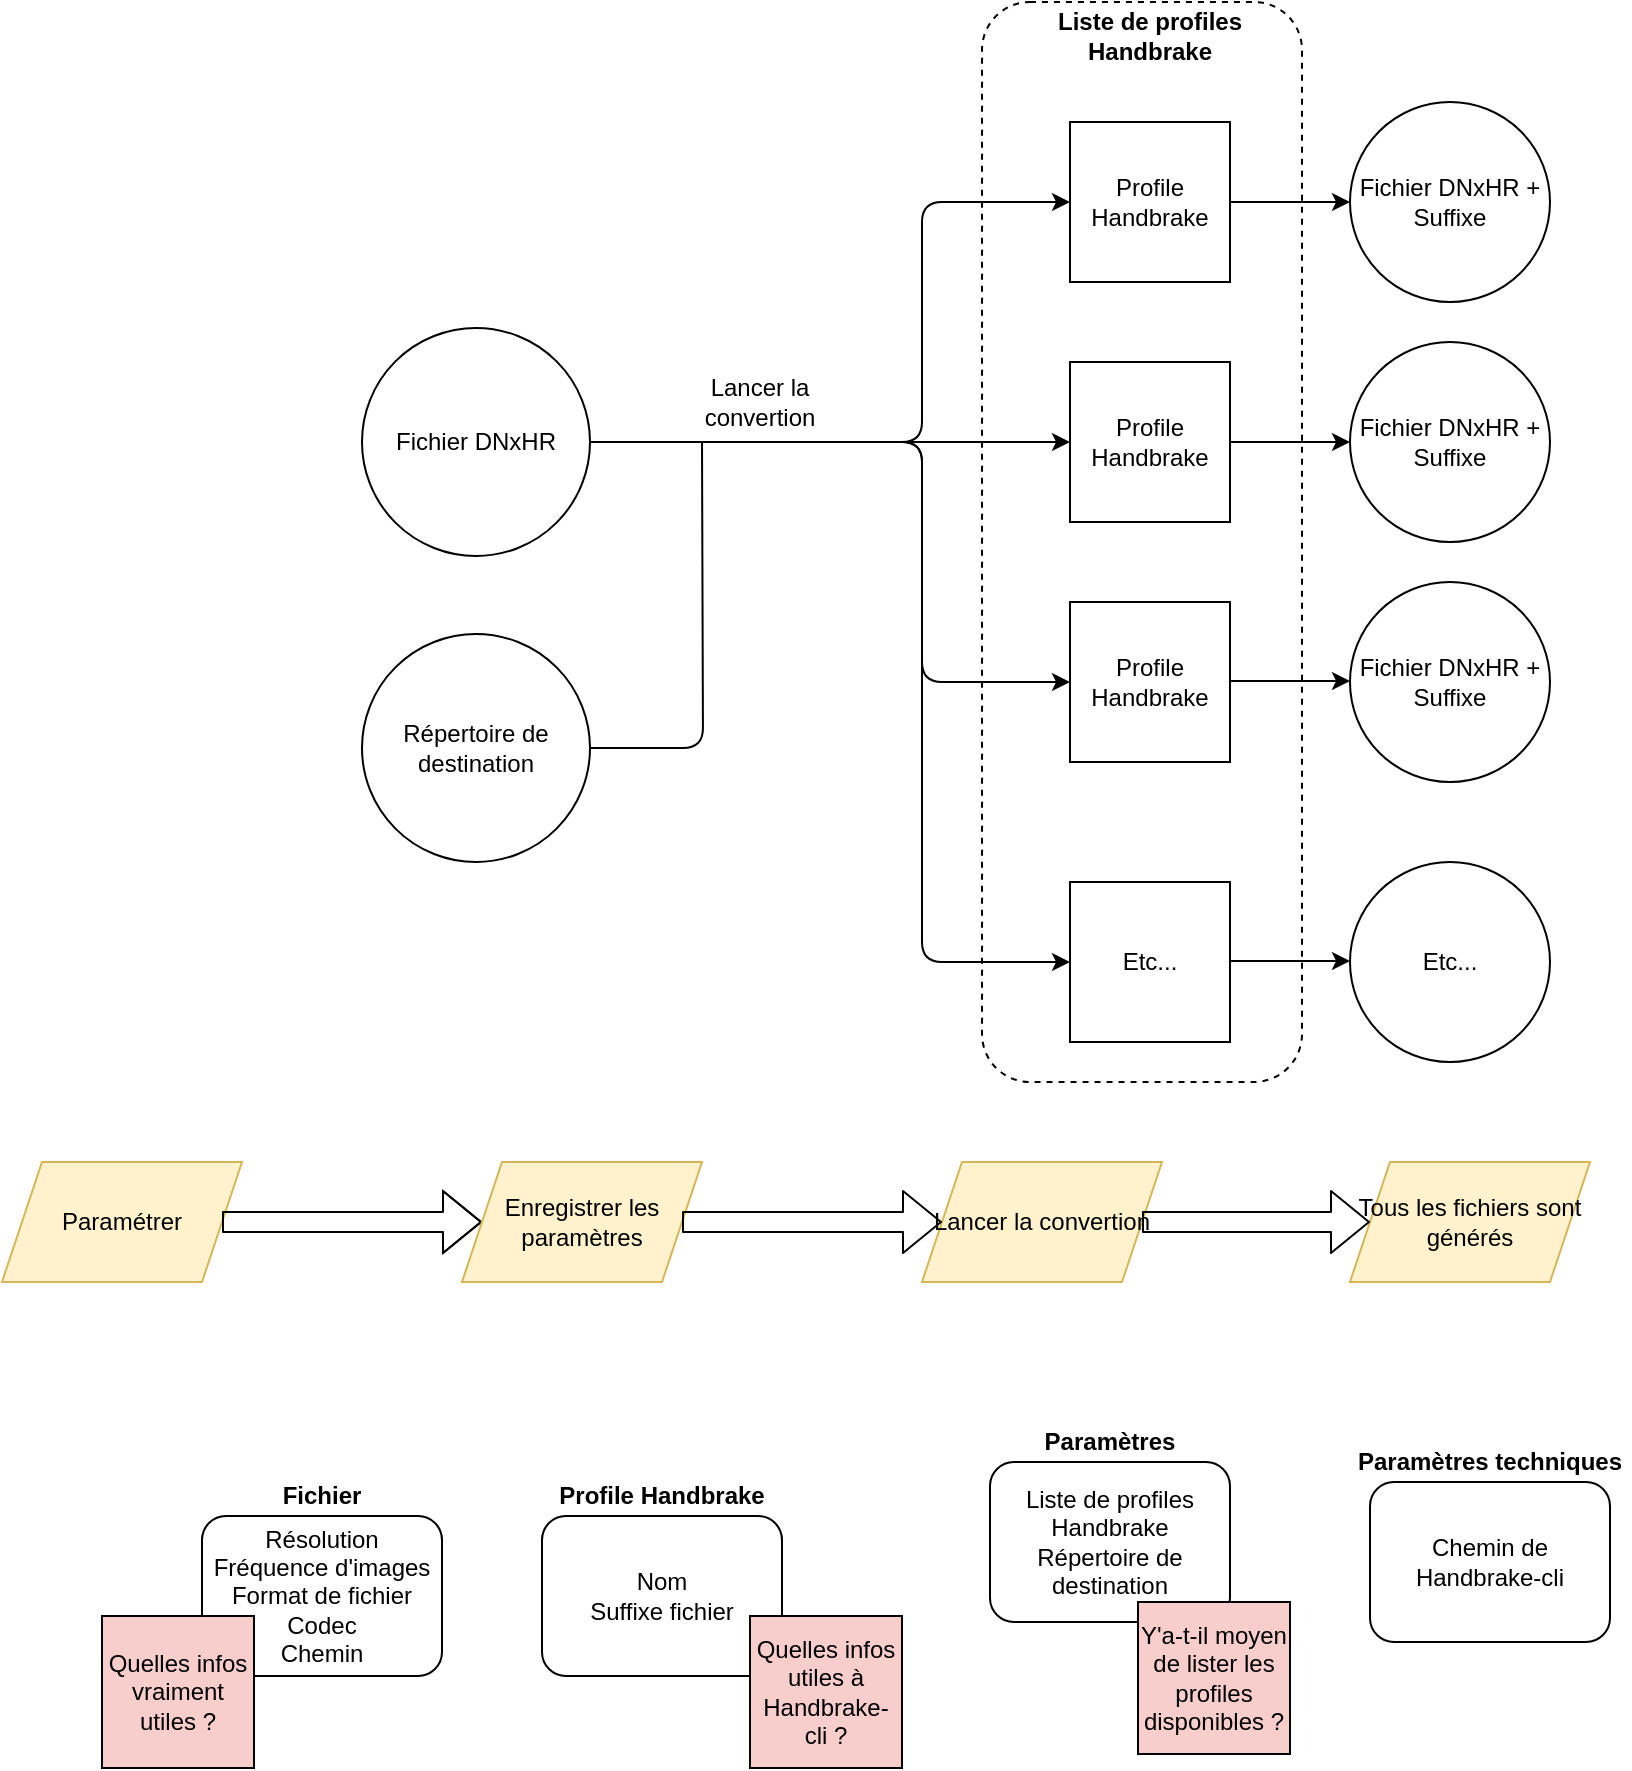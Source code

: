<mxfile version="15.4.0" type="device" pages="3"><diagram id="2cCS0kK5CgAqiVIXAaAM" name="Page-1"><mxGraphModel dx="768" dy="490" grid="1" gridSize="10" guides="1" tooltips="1" connect="1" arrows="1" fold="1" page="1" pageScale="1" pageWidth="827" pageHeight="1169" math="0" shadow="0"><root><mxCell id="0"/><mxCell id="1" parent="0"/><mxCell id="-4PASeXy0FQ8QVIJN68b-2" value="Fichier DNxHR" style="ellipse;whiteSpace=wrap;html=1;aspect=fixed;" parent="1" vertex="1"><mxGeometry x="180" y="463" width="114" height="114" as="geometry"/></mxCell><mxCell id="-4PASeXy0FQ8QVIJN68b-3" value="Fichier DNxHR + Suffixe" style="ellipse;whiteSpace=wrap;html=1;aspect=fixed;" parent="1" vertex="1"><mxGeometry x="674" y="350" width="100" height="100" as="geometry"/></mxCell><mxCell id="-4PASeXy0FQ8QVIJN68b-6" value="" style="endArrow=classic;html=1;exitX=1;exitY=0.5;exitDx=0;exitDy=0;entryX=0;entryY=0.5;entryDx=0;entryDy=0;" parent="1" source="-4PASeXy0FQ8QVIJN68b-2" target="-4PASeXy0FQ8QVIJN68b-12" edge="1"><mxGeometry width="50" height="50" relative="1" as="geometry"><mxPoint x="444" y="750" as="sourcePoint"/><mxPoint x="504" y="520" as="targetPoint"/><Array as="points"/></mxGeometry></mxCell><mxCell id="-4PASeXy0FQ8QVIJN68b-7" value="" style="endArrow=classic;html=1;edgeStyle=orthogonalEdgeStyle;" parent="1" edge="1"><mxGeometry width="50" height="50" relative="1" as="geometry"><mxPoint x="414" y="520" as="sourcePoint"/><mxPoint x="534" y="400" as="targetPoint"/><Array as="points"><mxPoint x="460" y="520"/><mxPoint x="460" y="400"/></Array></mxGeometry></mxCell><mxCell id="-4PASeXy0FQ8QVIJN68b-8" value="" style="endArrow=classic;html=1;edgeStyle=orthogonalEdgeStyle;entryX=0;entryY=0.5;entryDx=0;entryDy=0;" parent="1" target="-4PASeXy0FQ8QVIJN68b-13" edge="1"><mxGeometry width="50" height="50" relative="1" as="geometry"><mxPoint x="434" y="520" as="sourcePoint"/><mxPoint x="584" y="640" as="targetPoint"/><Array as="points"><mxPoint x="460" y="520"/><mxPoint x="460" y="640"/></Array></mxGeometry></mxCell><mxCell id="-4PASeXy0FQ8QVIJN68b-9" value="Lancer la convertion" style="text;html=1;strokeColor=none;fillColor=none;align=center;verticalAlign=middle;whiteSpace=wrap;rounded=0;" parent="1" vertex="1"><mxGeometry x="344" y="490" width="70" height="20" as="geometry"/></mxCell><mxCell id="-4PASeXy0FQ8QVIJN68b-10" value="Profile Handbrake" style="whiteSpace=wrap;html=1;aspect=fixed;" parent="1" vertex="1"><mxGeometry x="534" y="360" width="80" height="80" as="geometry"/></mxCell><mxCell id="-4PASeXy0FQ8QVIJN68b-11" value="" style="endArrow=classic;html=1;exitX=1;exitY=0.5;exitDx=0;exitDy=0;entryX=0;entryY=0.5;entryDx=0;entryDy=0;" parent="1" source="-4PASeXy0FQ8QVIJN68b-10" target="-4PASeXy0FQ8QVIJN68b-3" edge="1"><mxGeometry width="50" height="50" relative="1" as="geometry"><mxPoint x="514" y="450" as="sourcePoint"/><mxPoint x="564" y="400" as="targetPoint"/></mxGeometry></mxCell><mxCell id="-4PASeXy0FQ8QVIJN68b-12" value="Profile Handbrake" style="whiteSpace=wrap;html=1;aspect=fixed;" parent="1" vertex="1"><mxGeometry x="534" y="480" width="80" height="80" as="geometry"/></mxCell><mxCell id="-4PASeXy0FQ8QVIJN68b-13" value="Profile Handbrake" style="whiteSpace=wrap;html=1;aspect=fixed;" parent="1" vertex="1"><mxGeometry x="534" y="600" width="80" height="80" as="geometry"/></mxCell><mxCell id="-4PASeXy0FQ8QVIJN68b-18" value="" style="endArrow=classic;html=1;exitX=1;exitY=0.5;exitDx=0;exitDy=0;entryX=0;entryY=0.5;entryDx=0;entryDy=0;" parent="1" edge="1"><mxGeometry width="50" height="50" relative="1" as="geometry"><mxPoint x="614" y="520" as="sourcePoint"/><mxPoint x="674" y="520" as="targetPoint"/></mxGeometry></mxCell><mxCell id="-4PASeXy0FQ8QVIJN68b-19" value="" style="endArrow=classic;html=1;exitX=1;exitY=0.5;exitDx=0;exitDy=0;entryX=0;entryY=0.5;entryDx=0;entryDy=0;" parent="1" edge="1"><mxGeometry width="50" height="50" relative="1" as="geometry"><mxPoint x="614" y="639.5" as="sourcePoint"/><mxPoint x="674" y="639.5" as="targetPoint"/></mxGeometry></mxCell><mxCell id="-4PASeXy0FQ8QVIJN68b-27" value="Etc..." style="ellipse;whiteSpace=wrap;html=1;aspect=fixed;" parent="1" vertex="1"><mxGeometry x="674" y="730" width="100" height="100" as="geometry"/></mxCell><mxCell id="-4PASeXy0FQ8QVIJN68b-28" value="Etc..." style="whiteSpace=wrap;html=1;aspect=fixed;" parent="1" vertex="1"><mxGeometry x="534" y="740" width="80" height="80" as="geometry"/></mxCell><mxCell id="-4PASeXy0FQ8QVIJN68b-29" value="" style="endArrow=classic;html=1;exitX=1;exitY=0.5;exitDx=0;exitDy=0;entryX=0;entryY=0.5;entryDx=0;entryDy=0;" parent="1" edge="1"><mxGeometry width="50" height="50" relative="1" as="geometry"><mxPoint x="614" y="779.5" as="sourcePoint"/><mxPoint x="674" y="779.5" as="targetPoint"/></mxGeometry></mxCell><mxCell id="-4PASeXy0FQ8QVIJN68b-31" value="" style="endArrow=classic;html=1;edgeStyle=orthogonalEdgeStyle;entryX=0;entryY=0.5;entryDx=0;entryDy=0;" parent="1" target="-4PASeXy0FQ8QVIJN68b-28" edge="1"><mxGeometry width="50" height="50" relative="1" as="geometry"><mxPoint x="430" y="520" as="sourcePoint"/><mxPoint x="544" y="650" as="targetPoint"/><Array as="points"><mxPoint x="460" y="520"/><mxPoint x="460" y="780"/></Array></mxGeometry></mxCell><mxCell id="-4PASeXy0FQ8QVIJN68b-35" value="Tous les fichiers sont générés" style="shape=parallelogram;perimeter=parallelogramPerimeter;whiteSpace=wrap;html=1;fixedSize=1;fillColor=#fff2cc;strokeColor=#d6b656;" parent="1" vertex="1"><mxGeometry x="674" y="880" width="120" height="60" as="geometry"/></mxCell><mxCell id="-4PASeXy0FQ8QVIJN68b-36" value="Lancer la convertion" style="shape=parallelogram;perimeter=parallelogramPerimeter;whiteSpace=wrap;html=1;fixedSize=1;fillColor=#fff2cc;strokeColor=#d6b656;" parent="1" vertex="1"><mxGeometry x="460" y="880" width="120" height="60" as="geometry"/></mxCell><mxCell id="-4PASeXy0FQ8QVIJN68b-37" value="" style="shape=flexArrow;endArrow=classic;html=1;exitX=1;exitY=0.5;exitDx=0;exitDy=0;entryX=0;entryY=0.5;entryDx=0;entryDy=0;" parent="1" source="-4PASeXy0FQ8QVIJN68b-36" target="-4PASeXy0FQ8QVIJN68b-35" edge="1"><mxGeometry width="50" height="50" relative="1" as="geometry"><mxPoint x="400" y="740" as="sourcePoint"/><mxPoint x="450" y="690" as="targetPoint"/></mxGeometry></mxCell><mxCell id="-4PASeXy0FQ8QVIJN68b-38" value="" style="rounded=1;whiteSpace=wrap;html=1;fillColor=none;dashed=1;" parent="1" vertex="1"><mxGeometry x="490" y="300" width="160" height="540" as="geometry"/></mxCell><mxCell id="-4PASeXy0FQ8QVIJN68b-39" value="Liste de profiles Handbrake" style="text;html=1;strokeColor=none;fillColor=none;align=center;verticalAlign=middle;whiteSpace=wrap;rounded=0;fontStyle=1" parent="1" vertex="1"><mxGeometry x="498" y="300" width="152" height="34" as="geometry"/></mxCell><mxCell id="-4PASeXy0FQ8QVIJN68b-40" value="Répertoire de destination" style="ellipse;whiteSpace=wrap;html=1;aspect=fixed;" parent="1" vertex="1"><mxGeometry x="180" y="616" width="114" height="114" as="geometry"/></mxCell><mxCell id="-4PASeXy0FQ8QVIJN68b-41" value="" style="endArrow=none;html=1;exitX=1;exitY=0.5;exitDx=0;exitDy=0;edgeStyle=orthogonalEdgeStyle;" parent="1" source="-4PASeXy0FQ8QVIJN68b-40" edge="1"><mxGeometry width="50" height="50" relative="1" as="geometry"><mxPoint x="330" y="660" as="sourcePoint"/><mxPoint x="350" y="520" as="targetPoint"/></mxGeometry></mxCell><mxCell id="-4PASeXy0FQ8QVIJN68b-42" value="Fichier DNxHR&amp;nbsp;+ Suffixe" style="ellipse;whiteSpace=wrap;html=1;aspect=fixed;" parent="1" vertex="1"><mxGeometry x="674" y="470" width="100" height="100" as="geometry"/></mxCell><mxCell id="-4PASeXy0FQ8QVIJN68b-43" value="Fichier DNxHR&amp;nbsp;+ Suffixe" style="ellipse;whiteSpace=wrap;html=1;aspect=fixed;" parent="1" vertex="1"><mxGeometry x="674" y="590" width="100" height="100" as="geometry"/></mxCell><mxCell id="-4PASeXy0FQ8QVIJN68b-49" value="Paramétrer" style="shape=parallelogram;perimeter=parallelogramPerimeter;whiteSpace=wrap;html=1;fixedSize=1;fillColor=#fff2cc;strokeColor=#d6b656;" parent="1" vertex="1"><mxGeometry y="880" width="120" height="60" as="geometry"/></mxCell><mxCell id="-4PASeXy0FQ8QVIJN68b-50" value="" style="shape=flexArrow;endArrow=classic;html=1;exitX=1;exitY=0.5;exitDx=0;exitDy=0;entryX=0;entryY=0.5;entryDx=0;entryDy=0;" parent="1" source="-4PASeXy0FQ8QVIJN68b-49" target="-4PASeXy0FQ8QVIJN68b-51" edge="1"><mxGeometry width="50" height="50" relative="1" as="geometry"><mxPoint x="490" y="920" as="sourcePoint"/><mxPoint x="694" y="920" as="targetPoint"/><Array as="points"><mxPoint x="160" y="910"/><mxPoint x="220" y="910"/></Array></mxGeometry></mxCell><mxCell id="-4PASeXy0FQ8QVIJN68b-51" value="Enregistrer les paramètres" style="shape=parallelogram;perimeter=parallelogramPerimeter;whiteSpace=wrap;html=1;fixedSize=1;fillColor=#fff2cc;strokeColor=#d6b656;" parent="1" vertex="1"><mxGeometry x="230" y="880" width="120" height="60" as="geometry"/></mxCell><mxCell id="-4PASeXy0FQ8QVIJN68b-56" value="" style="shape=flexArrow;endArrow=classic;html=1;exitX=1;exitY=0.5;exitDx=0;exitDy=0;entryX=0;entryY=0.5;entryDx=0;entryDy=0;" parent="1" source="-4PASeXy0FQ8QVIJN68b-51" target="-4PASeXy0FQ8QVIJN68b-36" edge="1"><mxGeometry width="50" height="50" relative="1" as="geometry"><mxPoint x="490" y="830" as="sourcePoint"/><mxPoint x="694" y="830" as="targetPoint"/></mxGeometry></mxCell><mxCell id="-4PASeXy0FQ8QVIJN68b-57" value="Résolution&lt;br&gt;Fréquence d'images&lt;br&gt;Format de fichier&lt;br&gt;Codec&lt;br&gt;Chemin" style="rounded=1;whiteSpace=wrap;html=1;" parent="1" vertex="1"><mxGeometry x="100" y="1057" width="120" height="80" as="geometry"/></mxCell><mxCell id="-4PASeXy0FQ8QVIJN68b-58" value="&lt;b&gt;Fichier&lt;/b&gt;" style="text;html=1;strokeColor=none;fillColor=none;align=center;verticalAlign=middle;whiteSpace=wrap;rounded=0;" parent="1" vertex="1"><mxGeometry x="140" y="1037" width="40" height="20" as="geometry"/></mxCell><mxCell id="-4PASeXy0FQ8QVIJN68b-59" value="Nom&lt;br&gt;Suffixe fichier" style="rounded=1;whiteSpace=wrap;html=1;" parent="1" vertex="1"><mxGeometry x="270" y="1057" width="120" height="80" as="geometry"/></mxCell><mxCell id="-4PASeXy0FQ8QVIJN68b-60" value="&lt;b&gt;Profile Handbrake&lt;/b&gt;" style="text;html=1;strokeColor=none;fillColor=none;align=center;verticalAlign=middle;whiteSpace=wrap;rounded=0;" parent="1" vertex="1"><mxGeometry x="260" y="1037" width="140" height="20" as="geometry"/></mxCell><mxCell id="-4PASeXy0FQ8QVIJN68b-61" value="Quelles infos utiles à Handbrake-cli ?" style="whiteSpace=wrap;html=1;aspect=fixed;fillColor=#F8CECC;" parent="1" vertex="1"><mxGeometry x="374" y="1107" width="76" height="76" as="geometry"/></mxCell><mxCell id="-4PASeXy0FQ8QVIJN68b-62" value="Quelles infos vraiment utiles ?" style="whiteSpace=wrap;html=1;aspect=fixed;fillColor=#F8CECC;" parent="1" vertex="1"><mxGeometry x="50" y="1107" width="76" height="76" as="geometry"/></mxCell><mxCell id="-4PASeXy0FQ8QVIJN68b-63" value="&lt;b&gt;Paramètres&lt;/b&gt;" style="text;html=1;strokeColor=none;fillColor=none;align=center;verticalAlign=middle;whiteSpace=wrap;rounded=0;" parent="1" vertex="1"><mxGeometry x="484" y="1010" width="140" height="20" as="geometry"/></mxCell><mxCell id="-4PASeXy0FQ8QVIJN68b-64" value="Liste de profiles Handbrake&lt;br&gt;Répertoire de destination" style="rounded=1;whiteSpace=wrap;html=1;" parent="1" vertex="1"><mxGeometry x="494" y="1030" width="120" height="80" as="geometry"/></mxCell><mxCell id="-4PASeXy0FQ8QVIJN68b-65" value="&lt;b&gt;Paramètres techniques&lt;/b&gt;" style="text;html=1;strokeColor=none;fillColor=none;align=center;verticalAlign=middle;whiteSpace=wrap;rounded=0;" parent="1" vertex="1"><mxGeometry x="674" y="1020" width="140" height="20" as="geometry"/></mxCell><mxCell id="-4PASeXy0FQ8QVIJN68b-66" value="Chemin de Handbrake-cli" style="rounded=1;whiteSpace=wrap;html=1;" parent="1" vertex="1"><mxGeometry x="684" y="1040" width="120" height="80" as="geometry"/></mxCell><mxCell id="-4PASeXy0FQ8QVIJN68b-67" value="Y'a-t-il moyen de lister les profiles disponibles ?" style="whiteSpace=wrap;html=1;aspect=fixed;fillColor=#F8CECC;" parent="1" vertex="1"><mxGeometry x="568" y="1100" width="76" height="76" as="geometry"/></mxCell></root></mxGraphModel></diagram><diagram id="SPFvqFIapNA7QOMfVjdN" name="Software Design"><mxGraphModel dx="1595" dy="1659" grid="1" gridSize="10" guides="1" tooltips="1" connect="1" arrows="1" fold="1" page="1" pageScale="1" pageWidth="827" pageHeight="1169" math="0" shadow="0"><root><mxCell id="YEpANkrpldPWOudEC0Z9-0"/><mxCell id="YEpANkrpldPWOudEC0Z9-1" parent="YEpANkrpldPWOudEC0Z9-0"/><mxCell id="YEpANkrpldPWOudEC0Z9-16" value="" style="ellipse;whiteSpace=wrap;html=1;fillColor=none;dashed=1;" parent="YEpANkrpldPWOudEC0Z9-1" vertex="1"><mxGeometry x="680" y="390" width="1360" height="350" as="geometry"/></mxCell><mxCell id="YEpANkrpldPWOudEC0Z9-15" value="" style="ellipse;whiteSpace=wrap;html=1;fillColor=none;dashed=1;" parent="YEpANkrpldPWOudEC0Z9-1" vertex="1"><mxGeometry x="950" y="50" width="1290" height="280" as="geometry"/></mxCell><mxCell id="YEpANkrpldPWOudEC0Z9-17" value="" style="ellipse;whiteSpace=wrap;html=1;dashed=1;fillColor=none;" parent="YEpANkrpldPWOudEC0Z9-1" vertex="1"><mxGeometry x="-40" y="70" width="890" height="250" as="geometry"/></mxCell><mxCell id="hXCa4hBjEt6kfi999dBk-5" value="" style="edgeStyle=orthogonalEdgeStyle;rounded=0;orthogonalLoop=1;jettySize=auto;html=1;" parent="YEpANkrpldPWOudEC0Z9-1" source="YEpANkrpldPWOudEC0Z9-3" target="hXCa4hBjEt6kfi999dBk-4" edge="1"><mxGeometry relative="1" as="geometry"/></mxCell><mxCell id="YEpANkrpldPWOudEC0Z9-3" value="Le fichier DNxHR a été converti en plusieurs fichers H264" style="whiteSpace=wrap;html=1;aspect=fixed;fillColor=#fff2cc;strokeColor=#d6b656;" parent="YEpANkrpldPWOudEC0Z9-1" vertex="1"><mxGeometry x="1980" y="150" width="80" height="80" as="geometry"/></mxCell><mxCell id="YEpANkrpldPWOudEC0Z9-8" style="edgeStyle=orthogonalEdgeStyle;rounded=0;orthogonalLoop=1;jettySize=auto;html=1;exitX=1;exitY=0.5;exitDx=0;exitDy=0;entryX=0;entryY=0.5;entryDx=0;entryDy=0;" parent="YEpANkrpldPWOudEC0Z9-1" source="YEpANkrpldPWOudEC0Z9-4" target="dOkoKkn3T-WXtzCov_HA-2" edge="1"><mxGeometry relative="1" as="geometry"><mxPoint x="140" y="190" as="targetPoint"/></mxGeometry></mxCell><mxCell id="YEpANkrpldPWOudEC0Z9-4" value="Le montage a été fait" style="whiteSpace=wrap;html=1;aspect=fixed;fillColor=#fff2cc;strokeColor=#d6b656;" parent="YEpANkrpldPWOudEC0Z9-1" vertex="1"><mxGeometry y="150" width="80" height="80" as="geometry"/></mxCell><mxCell id="YEpANkrpldPWOudEC0Z9-5" value="Le montage a été exporté en DNxHR" style="whiteSpace=wrap;html=1;aspect=fixed;fillColor=#fff2cc;strokeColor=#d6b656;" parent="YEpANkrpldPWOudEC0Z9-1" vertex="1"><mxGeometry x="404" y="150" width="80" height="80" as="geometry"/></mxCell><mxCell id="YEpANkrpldPWOudEC0Z9-7" value="" style="endArrow=classic;html=1;exitX=1;exitY=0.5;exitDx=0;exitDy=0;entryX=0;entryY=0.5;entryDx=0;entryDy=0;startArrow=none;edgeStyle=orthogonalEdgeStyle;" parent="YEpANkrpldPWOudEC0Z9-1" source="dOkoKkn3T-WXtzCov_HA-5" target="hXCa4hBjEt6kfi999dBk-0" edge="1"><mxGeometry width="50" height="50" relative="1" as="geometry"><mxPoint x="400" y="240" as="sourcePoint"/><mxPoint x="450" y="190" as="targetPoint"/><Array as="points"><mxPoint x="670" y="150"/><mxPoint x="670" y="190"/><mxPoint x="714" y="190"/></Array></mxGeometry></mxCell><mxCell id="YEpANkrpldPWOudEC0Z9-9" value="" style="endArrow=classic;html=1;exitX=0.5;exitY=1;exitDx=0;exitDy=0;entryX=0;entryY=0.5;entryDx=0;entryDy=0;" parent="YEpANkrpldPWOudEC0Z9-1" source="YEpANkrpldPWOudEC0Z9-5" target="4kc9OhgS66dsyo3B8aH7-0" edge="1"><mxGeometry width="50" height="50" relative="1" as="geometry"><mxPoint x="310" y="230" as="sourcePoint"/><mxPoint x="290" y="290" as="targetPoint"/></mxGeometry></mxCell><mxCell id="hXCa4hBjEt6kfi999dBk-11" value="" style="edgeStyle=orthogonalEdgeStyle;rounded=0;orthogonalLoop=1;jettySize=auto;html=1;" parent="YEpANkrpldPWOudEC0Z9-1" source="YEpANkrpldPWOudEC0Z9-10" target="hXCa4hBjEt6kfi999dBk-10" edge="1"><mxGeometry relative="1" as="geometry"/></mxCell><mxCell id="YEpANkrpldPWOudEC0Z9-10" value="Les fichiers H264 ont été publiés" style="whiteSpace=wrap;html=1;aspect=fixed;fillColor=#fff2cc;strokeColor=#d6b656;" parent="YEpANkrpldPWOudEC0Z9-1" vertex="1"><mxGeometry x="2410" y="150" width="80" height="80" as="geometry"/></mxCell><mxCell id="YEpANkrpldPWOudEC0Z9-13" value="J'ai vérifié que les fichiers H264 sont lisibles, éventiuellement en demandant à quelqu'un d'autre de vérifier" style="whiteSpace=wrap;html=1;aspect=fixed;fillColor=#fff2cc;strokeColor=#d6b656;" parent="YEpANkrpldPWOudEC0Z9-1" vertex="1"><mxGeometry x="2640" y="150" width="80" height="80" as="geometry"/></mxCell><mxCell id="SEGEq9zgDuLXqo4OwVo0-0" value="&lt;span&gt;Les profiles Handbrake ont été testés à la main&lt;/span&gt;" style="whiteSpace=wrap;html=1;aspect=fixed;fillColor=#fff2cc;strokeColor=#d6b656;" parent="YEpANkrpldPWOudEC0Z9-1" vertex="1"><mxGeometry x="830" y="510" width="80" height="80" as="geometry"/></mxCell><mxCell id="4kc9OhgS66dsyo3B8aH7-0" value="Gestion des profiles" style="rhombus;whiteSpace=wrap;html=1;fillColor=#e1d5e7;strokeColor=#9673a6;" parent="YEpANkrpldPWOudEC0Z9-1" vertex="1"><mxGeometry x="714" y="510" width="80" height="80" as="geometry"/></mxCell><mxCell id="4kc9OhgS66dsyo3B8aH7-1" value="" style="endArrow=classic;html=1;exitX=1;exitY=0.5;exitDx=0;exitDy=0;entryX=0;entryY=0.5;entryDx=0;entryDy=0;" parent="YEpANkrpldPWOudEC0Z9-1" source="4kc9OhgS66dsyo3B8aH7-0" target="SEGEq9zgDuLXqo4OwVo0-0" edge="1"><mxGeometry width="50" height="50" relative="1" as="geometry"><mxPoint x="750" y="490" as="sourcePoint"/><mxPoint x="800" y="440" as="targetPoint"/></mxGeometry></mxCell><mxCell id="4kc9OhgS66dsyo3B8aH7-2" value="Sous-process" style="rhombus;whiteSpace=wrap;html=1;fillColor=#e1d5e7;strokeColor=#9673a6;" parent="YEpANkrpldPWOudEC0Z9-1" vertex="1"><mxGeometry x="650" y="-50" width="80" height="80" as="geometry"/></mxCell><mxCell id="dOkoKkn3T-WXtzCov_HA-0" value="Read Model" style="whiteSpace=wrap;html=1;aspect=fixed;fillColor=#d5e8d4;strokeColor=#82b366;" parent="YEpANkrpldPWOudEC0Z9-1" vertex="1"><mxGeometry x="309.5" y="-100" width="80" height="80" as="geometry"/></mxCell><mxCell id="dOkoKkn3T-WXtzCov_HA-1" value="Utilisateur" style="rounded=0;whiteSpace=wrap;html=1;fillColor=#ffff88;strokeColor=#36393d;horizontal=0;" parent="YEpANkrpldPWOudEC0Z9-1" vertex="1"><mxGeometry x="409.5" y="-150" width="30" height="70" as="geometry"/></mxCell><mxCell id="dOkoKkn3T-WXtzCov_HA-2" value="Exporter le montage au format DNxHR" style="whiteSpace=wrap;html=1;aspect=fixed;strokeColor=#6c8ebf;fillColor=#9999FF;" parent="YEpANkrpldPWOudEC0Z9-1" vertex="1"><mxGeometry x="110" y="150" width="80" height="80" as="geometry"/></mxCell><mxCell id="dOkoKkn3T-WXtzCov_HA-3" value="Système externe" style="rounded=0;whiteSpace=wrap;html=1;fillColor=#ffe6cc;strokeColor=#d79b00;" parent="YEpANkrpldPWOudEC0Z9-1" vertex="1"><mxGeometry x="583.5" y="-210" width="120" height="80" as="geometry"/></mxCell><mxCell id="dOkoKkn3T-WXtzCov_HA-4" value="Evènement du domaine" style="whiteSpace=wrap;html=1;aspect=fixed;fillColor=#fff2cc;strokeColor=#d6b656;" parent="YEpANkrpldPWOudEC0Z9-1" vertex="1"><mxGeometry x="739.5" y="-210" width="80" height="80" as="geometry"/></mxCell><mxCell id="dOkoKkn3T-WXtzCov_HA-7" value="Action / Décision / Intention" style="whiteSpace=wrap;html=1;aspect=fixed;strokeColor=#6c8ebf;fillColor=#9999FF;" parent="YEpANkrpldPWOudEC0Z9-1" vertex="1"><mxGeometry x="990.5" y="-210" width="80" height="80" as="geometry"/></mxCell><mxCell id="dOkoKkn3T-WXtzCov_HA-8" value="Question" style="whiteSpace=wrap;html=1;aspect=fixed;fillColor=#f8cecc;strokeColor=#b85450;" parent="YEpANkrpldPWOudEC0Z9-1" vertex="1"><mxGeometry x="789.5" y="-50" width="80" height="80" as="geometry"/></mxCell><mxCell id="dOkoKkn3T-WXtzCov_HA-9" value="Agrégat" style="rounded=0;whiteSpace=wrap;html=1;fillColor=#ffff88;strokeColor=#36393d;" parent="YEpANkrpldPWOudEC0Z9-1" vertex="1"><mxGeometry x="610" y="-150" width="120" height="80" as="geometry"/></mxCell><mxCell id="dOkoKkn3T-WXtzCov_HA-12" value="Action / Décision / Intention" style="whiteSpace=wrap;html=1;aspect=fixed;strokeColor=#6c8ebf;fillColor=#9999FF;" parent="YEpANkrpldPWOudEC0Z9-1" vertex="1"><mxGeometry x="470" y="-210" width="80" height="80" as="geometry"/></mxCell><mxCell id="dOkoKkn3T-WXtzCov_HA-13" value="DaVinci Resolve" style="rounded=0;whiteSpace=wrap;html=1;fillColor=#ffe6cc;strokeColor=#d79b00;" parent="YEpANkrpldPWOudEC0Z9-1" vertex="1"><mxGeometry x="240" y="150" width="120" height="80" as="geometry"/></mxCell><mxCell id="dOkoKkn3T-WXtzCov_HA-14" value="" style="endArrow=classic;html=1;exitX=1;exitY=0.5;exitDx=0;exitDy=0;entryX=0;entryY=0.5;entryDx=0;entryDy=0;" parent="YEpANkrpldPWOudEC0Z9-1" source="dOkoKkn3T-WXtzCov_HA-2" target="dOkoKkn3T-WXtzCov_HA-13" edge="1"><mxGeometry width="50" height="50" relative="1" as="geometry"><mxPoint x="190" y="220" as="sourcePoint"/><mxPoint x="240" y="170" as="targetPoint"/></mxGeometry></mxCell><mxCell id="dOkoKkn3T-WXtzCov_HA-15" value="" style="endArrow=classic;html=1;exitX=1;exitY=0.5;exitDx=0;exitDy=0;entryX=0;entryY=0.5;entryDx=0;entryDy=0;" parent="YEpANkrpldPWOudEC0Z9-1" source="dOkoKkn3T-WXtzCov_HA-13" target="YEpANkrpldPWOudEC0Z9-5" edge="1"><mxGeometry width="50" height="50" relative="1" as="geometry"><mxPoint x="390" y="220" as="sourcePoint"/><mxPoint x="440" y="170" as="targetPoint"/></mxGeometry></mxCell><mxCell id="dOkoKkn3T-WXtzCov_HA-5" value="Le fichier est lisible en local sur la machine de montage" style="rounded=0;whiteSpace=wrap;html=1;strokeColor=#6c8ebf;fillColor=#F2F6FC;" parent="YEpANkrpldPWOudEC0Z9-1" vertex="1"><mxGeometry x="520" y="110" width="120" height="80" as="geometry"/></mxCell><mxCell id="dOkoKkn3T-WXtzCov_HA-17" value="" style="endArrow=classic;html=1;exitX=1;exitY=0.5;exitDx=0;exitDy=0;entryX=0;entryY=0.5;entryDx=0;entryDy=0;edgeStyle=orthogonalEdgeStyle;" parent="YEpANkrpldPWOudEC0Z9-1" source="YEpANkrpldPWOudEC0Z9-5" target="dOkoKkn3T-WXtzCov_HA-5" edge="1"><mxGeometry width="50" height="50" relative="1" as="geometry"><mxPoint x="490" y="240" as="sourcePoint"/><mxPoint x="540" y="190" as="targetPoint"/></mxGeometry></mxCell><mxCell id="dOkoKkn3T-WXtzCov_HA-18" value="Le fichier est dans un répertoire en local sur la machine de montage" style="rounded=0;whiteSpace=wrap;html=1;strokeColor=#6c8ebf;fillColor=#F2F6FC;" parent="YEpANkrpldPWOudEC0Z9-1" vertex="1"><mxGeometry x="520" y="200" width="120" height="80" as="geometry"/></mxCell><mxCell id="dOkoKkn3T-WXtzCov_HA-19" value="" style="endArrow=classic;html=1;exitX=1;exitY=0.5;exitDx=0;exitDy=0;entryX=0;entryY=0.5;entryDx=0;entryDy=0;edgeStyle=orthogonalEdgeStyle;" parent="YEpANkrpldPWOudEC0Z9-1" source="YEpANkrpldPWOudEC0Z9-5" target="dOkoKkn3T-WXtzCov_HA-18" edge="1"><mxGeometry width="50" height="50" relative="1" as="geometry"><mxPoint x="494" y="230" as="sourcePoint"/><mxPoint x="530" y="160" as="targetPoint"/></mxGeometry></mxCell><mxCell id="dOkoKkn3T-WXtzCov_HA-20" value="" style="endArrow=classic;html=1;exitX=1;exitY=0.5;exitDx=0;exitDy=0;startArrow=none;edgeStyle=orthogonalEdgeStyle;entryX=0;entryY=0.5;entryDx=0;entryDy=0;" parent="YEpANkrpldPWOudEC0Z9-1" source="dOkoKkn3T-WXtzCov_HA-18" target="hXCa4hBjEt6kfi999dBk-0" edge="1"><mxGeometry width="50" height="50" relative="1" as="geometry"><mxPoint x="650" y="160" as="sourcePoint"/><mxPoint x="1040" y="230" as="targetPoint"/><Array as="points"><mxPoint x="670" y="240"/><mxPoint x="670" y="190"/></Array></mxGeometry></mxCell><mxCell id="qXNr1S3_P9jCb5TqcL0s-0" value="Politique / Règle" style="rounded=0;whiteSpace=wrap;html=1;strokeColor=#6c8ebf;fillColor=#F2F6FC;" parent="YEpANkrpldPWOudEC0Z9-1" vertex="1"><mxGeometry x="850" y="-210" width="120" height="80" as="geometry"/></mxCell><mxCell id="dOkoKkn3T-WXtzCov_HA-6" value="Utilisateur" style="rounded=0;whiteSpace=wrap;html=1;fillColor=#ffff88;strokeColor=#36393d;horizontal=0;" parent="YEpANkrpldPWOudEC0Z9-1" vertex="1"><mxGeometry x="869.5" y="-150" width="30" height="70" as="geometry"/></mxCell><mxCell id="hXCa4hBjEt6kfi999dBk-2" value="" style="edgeStyle=orthogonalEdgeStyle;rounded=0;orthogonalLoop=1;jettySize=auto;html=1;" parent="YEpANkrpldPWOudEC0Z9-1" source="qXNr1S3_P9jCb5TqcL0s-1" target="qXNr1S3_P9jCb5TqcL0s-3" edge="1"><mxGeometry relative="1" as="geometry"/></mxCell><mxCell id="qXNr1S3_P9jCb5TqcL0s-1" value="Convertir le fichier DNxHR en plusieurs fichiers H264 publiables" style="whiteSpace=wrap;html=1;aspect=fixed;strokeColor=#6c8ebf;fillColor=#9999FF;" parent="YEpANkrpldPWOudEC0Z9-1" vertex="1"><mxGeometry x="1710" y="150" width="80" height="80" as="geometry"/></mxCell><mxCell id="qXNr1S3_P9jCb5TqcL0s-3" value="Tunnel de conversion" style="rounded=0;whiteSpace=wrap;html=1;fillColor=#ffff88;strokeColor=#36393d;" parent="YEpANkrpldPWOudEC0Z9-1" vertex="1"><mxGeometry x="1821" y="150" width="120" height="80" as="geometry"/></mxCell><mxCell id="qXNr1S3_P9jCb5TqcL0s-4" value="" style="endArrow=classic;html=1;exitX=1;exitY=0.5;exitDx=0;exitDy=0;entryX=0;entryY=0.5;entryDx=0;entryDy=0;" parent="YEpANkrpldPWOudEC0Z9-1" source="qXNr1S3_P9jCb5TqcL0s-3" target="YEpANkrpldPWOudEC0Z9-3" edge="1"><mxGeometry width="50" height="50" relative="1" as="geometry"><mxPoint x="1830" y="160" as="sourcePoint"/><mxPoint x="1880" y="110" as="targetPoint"/></mxGeometry></mxCell><mxCell id="35q4v6TNz_xvAG2tKY9K-0" value="Liste de profiles utilisables avec leurs caractéristiques" style="whiteSpace=wrap;html=1;aspect=fixed;fillColor=#d5e8d4;strokeColor=#82b366;" parent="YEpANkrpldPWOudEC0Z9-1" vertex="1"><mxGeometry x="950" y="510" width="80" height="80" as="geometry"/></mxCell><mxCell id="35q4v6TNz_xvAG2tKY9K-1" value="" style="endArrow=classic;html=1;exitX=1;exitY=0.5;exitDx=0;exitDy=0;entryX=0;entryY=0.5;entryDx=0;entryDy=0;" parent="YEpANkrpldPWOudEC0Z9-1" source="SEGEq9zgDuLXqo4OwVo0-0" target="35q4v6TNz_xvAG2tKY9K-0" edge="1"><mxGeometry width="50" height="50" relative="1" as="geometry"><mxPoint x="910" y="570" as="sourcePoint"/><mxPoint x="960" y="520" as="targetPoint"/></mxGeometry></mxCell><mxCell id="35q4v6TNz_xvAG2tKY9K-2" value="Choix des profiles à utiliser pour les conversions" style="whiteSpace=wrap;html=1;aspect=fixed;strokeColor=#6c8ebf;fillColor=#9999FF;" parent="YEpANkrpldPWOudEC0Z9-1" vertex="1"><mxGeometry x="1070.5" y="450" width="80" height="80" as="geometry"/></mxCell><mxCell id="35q4v6TNz_xvAG2tKY9K-3" value="" style="endArrow=classic;html=1;exitX=1;exitY=0.5;exitDx=0;exitDy=0;entryX=0;entryY=0.5;entryDx=0;entryDy=0;" parent="YEpANkrpldPWOudEC0Z9-1" source="35q4v6TNz_xvAG2tKY9K-0" target="35q4v6TNz_xvAG2tKY9K-2" edge="1"><mxGeometry width="50" height="50" relative="1" as="geometry"><mxPoint x="920" y="560" as="sourcePoint"/><mxPoint x="960" y="560" as="targetPoint"/></mxGeometry></mxCell><mxCell id="35q4v6TNz_xvAG2tKY9K-13" value="" style="edgeStyle=orthogonalEdgeStyle;rounded=0;orthogonalLoop=1;jettySize=auto;html=1;" parent="YEpANkrpldPWOudEC0Z9-1" source="35q4v6TNz_xvAG2tKY9K-4" target="35q4v6TNz_xvAG2tKY9K-12" edge="1"><mxGeometry relative="1" as="geometry"/></mxCell><mxCell id="35q4v6TNz_xvAG2tKY9K-4" value="Liste des profiles de conversion" style="rounded=0;whiteSpace=wrap;html=1;fillColor=#ffff88;strokeColor=#36393d;" parent="YEpANkrpldPWOudEC0Z9-1" vertex="1"><mxGeometry x="1190" y="510" width="120" height="80" as="geometry"/></mxCell><mxCell id="35q4v6TNz_xvAG2tKY9K-5" value="" style="endArrow=classic;html=1;exitX=1;exitY=0.5;exitDx=0;exitDy=0;entryX=0;entryY=0.5;entryDx=0;entryDy=0;" parent="YEpANkrpldPWOudEC0Z9-1" source="35q4v6TNz_xvAG2tKY9K-2" target="35q4v6TNz_xvAG2tKY9K-4" edge="1"><mxGeometry width="50" height="50" relative="1" as="geometry"><mxPoint x="1170" y="500" as="sourcePoint"/><mxPoint x="1220" y="450" as="targetPoint"/></mxGeometry></mxCell><mxCell id="35q4v6TNz_xvAG2tKY9K-6" value="Liste de profiles sélectionnés pour la conversion" style="whiteSpace=wrap;html=1;aspect=fixed;fillColor=#d5e8d4;strokeColor=#82b366;" parent="YEpANkrpldPWOudEC0Z9-1" vertex="1"><mxGeometry x="1890" y="510" width="80" height="80" as="geometry"/></mxCell><mxCell id="35q4v6TNz_xvAG2tKY9K-7" value="" style="endArrow=classic;html=1;exitX=1;exitY=0.5;exitDx=0;exitDy=0;edgeStyle=orthogonalEdgeStyle;entryX=0.5;entryY=1;entryDx=0;entryDy=0;" parent="YEpANkrpldPWOudEC0Z9-1" source="35q4v6TNz_xvAG2tKY9K-6" target="qXNr1S3_P9jCb5TqcL0s-1" edge="1"><mxGeometry width="50" height="50" relative="1" as="geometry"><mxPoint x="1500" y="540" as="sourcePoint"/><mxPoint x="1550" y="490" as="targetPoint"/><Array as="points"><mxPoint x="2070" y="550"/><mxPoint x="2070" y="370"/><mxPoint x="1750" y="370"/></Array></mxGeometry></mxCell><mxCell id="35q4v6TNz_xvAG2tKY9K-8" value="Saisir le suffixe souhaité pour chaque profile" style="whiteSpace=wrap;html=1;aspect=fixed;strokeColor=#6c8ebf;fillColor=#9999FF;" parent="YEpANkrpldPWOudEC0Z9-1" vertex="1"><mxGeometry x="1070.5" y="560" width="80" height="80" as="geometry"/></mxCell><mxCell id="35q4v6TNz_xvAG2tKY9K-9" value="" style="endArrow=classic;html=1;exitX=1;exitY=0.5;exitDx=0;exitDy=0;entryX=0;entryY=0.5;entryDx=0;entryDy=0;" parent="YEpANkrpldPWOudEC0Z9-1" source="35q4v6TNz_xvAG2tKY9K-0" target="35q4v6TNz_xvAG2tKY9K-8" edge="1"><mxGeometry width="50" height="50" relative="1" as="geometry"><mxPoint x="1020" y="720" as="sourcePoint"/><mxPoint x="1070" y="670" as="targetPoint"/></mxGeometry></mxCell><mxCell id="35q4v6TNz_xvAG2tKY9K-10" value="" style="endArrow=classic;html=1;exitX=1;exitY=0.5;exitDx=0;exitDy=0;entryX=0;entryY=0.5;entryDx=0;entryDy=0;" parent="YEpANkrpldPWOudEC0Z9-1" source="35q4v6TNz_xvAG2tKY9K-8" target="35q4v6TNz_xvAG2tKY9K-4" edge="1"><mxGeometry width="50" height="50" relative="1" as="geometry"><mxPoint x="1160" y="640" as="sourcePoint"/><mxPoint x="1210" y="590" as="targetPoint"/></mxGeometry></mxCell><mxCell id="35q4v6TNz_xvAG2tKY9K-16" value="" style="edgeStyle=orthogonalEdgeStyle;rounded=0;orthogonalLoop=1;jettySize=auto;html=1;" parent="YEpANkrpldPWOudEC0Z9-1" source="35q4v6TNz_xvAG2tKY9K-12" target="35q4v6TNz_xvAG2tKY9K-15" edge="1"><mxGeometry relative="1" as="geometry"/></mxCell><mxCell id="35q4v6TNz_xvAG2tKY9K-12" value="Les profiles à utiliser ont été choisis et configurés" style="whiteSpace=wrap;html=1;aspect=fixed;fillColor=#fff2cc;strokeColor=#d6b656;" parent="YEpANkrpldPWOudEC0Z9-1" vertex="1"><mxGeometry x="1340" y="510" width="80" height="80" as="geometry"/></mxCell><mxCell id="35q4v6TNz_xvAG2tKY9K-21" value="" style="edgeStyle=orthogonalEdgeStyle;rounded=0;orthogonalLoop=1;jettySize=auto;html=1;" parent="YEpANkrpldPWOudEC0Z9-1" source="35q4v6TNz_xvAG2tKY9K-15" target="35q4v6TNz_xvAG2tKY9K-20" edge="1"><mxGeometry relative="1" as="geometry"/></mxCell><mxCell id="35q4v6TNz_xvAG2tKY9K-15" value="1. Au moins un profile est sélectionné&lt;br&gt;2. Chaque profile sélectionné a un suffixe saisi" style="rounded=0;whiteSpace=wrap;html=1;strokeColor=#6c8ebf;fillColor=#F2F6FC;" parent="YEpANkrpldPWOudEC0Z9-1" vertex="1"><mxGeometry x="1450" y="510" width="120" height="80" as="geometry"/></mxCell><mxCell id="35q4v6TNz_xvAG2tKY9K-17" value="Suffixe par défaut ?" style="whiteSpace=wrap;html=1;aspect=fixed;fillColor=#f8cecc;strokeColor=#b85450;" parent="YEpANkrpldPWOudEC0Z9-1" vertex="1"><mxGeometry x="1500" y="585" width="80" height="80" as="geometry"/></mxCell><mxCell id="35q4v6TNz_xvAG2tKY9K-18" value="Proposer un suffixe par défaut ?" style="whiteSpace=wrap;html=1;aspect=fixed;fillColor=#f8cecc;strokeColor=#b85450;" parent="YEpANkrpldPWOudEC0Z9-1" vertex="1"><mxGeometry x="1130" y="630" width="80" height="80" as="geometry"/></mxCell><mxCell id="35q4v6TNz_xvAG2tKY9K-22" value="" style="edgeStyle=orthogonalEdgeStyle;rounded=0;orthogonalLoop=1;jettySize=auto;html=1;entryX=0;entryY=0.5;entryDx=0;entryDy=0;" parent="YEpANkrpldPWOudEC0Z9-1" source="35q4v6TNz_xvAG2tKY9K-20" target="35q4v6TNz_xvAG2tKY9K-23" edge="1"><mxGeometry relative="1" as="geometry"/></mxCell><mxCell id="35q4v6TNz_xvAG2tKY9K-20" value="Valider et enregistrer le choix" style="whiteSpace=wrap;html=1;aspect=fixed;strokeColor=#6c8ebf;fillColor=#9999FF;" parent="YEpANkrpldPWOudEC0Z9-1" vertex="1"><mxGeometry x="1610" y="510" width="80" height="80" as="geometry"/></mxCell><mxCell id="35q4v6TNz_xvAG2tKY9K-24" value="" style="edgeStyle=orthogonalEdgeStyle;rounded=0;orthogonalLoop=1;jettySize=auto;html=1;" parent="YEpANkrpldPWOudEC0Z9-1" source="35q4v6TNz_xvAG2tKY9K-23" target="35q4v6TNz_xvAG2tKY9K-6" edge="1"><mxGeometry relative="1" as="geometry"/></mxCell><mxCell id="35q4v6TNz_xvAG2tKY9K-23" value="Liste des profiles de conversion" style="rounded=0;whiteSpace=wrap;html=1;fillColor=#ffff88;strokeColor=#36393d;" parent="YEpANkrpldPWOudEC0Z9-1" vertex="1"><mxGeometry x="1730" y="510" width="120" height="80" as="geometry"/></mxCell><mxCell id="35q4v6TNz_xvAG2tKY9K-26" value="Utilisateur" style="rounded=0;whiteSpace=wrap;html=1;fillColor=#ffff88;strokeColor=#36393d;horizontal=0;" parent="YEpANkrpldPWOudEC0Z9-1" vertex="1"><mxGeometry x="628.5" y="160" width="30" height="70" as="geometry"/></mxCell><mxCell id="35q4v6TNz_xvAG2tKY9K-27" value="Automatique" style="rounded=0;whiteSpace=wrap;html=1;fillColor=#ffff88;strokeColor=#36393d;horizontal=0;" parent="YEpANkrpldPWOudEC0Z9-1" vertex="1"><mxGeometry x="1440" y="580" width="30" height="70" as="geometry"/></mxCell><mxCell id="w-MhKBnAGktNfjK1BSBs-3" value="" style="edgeStyle=orthogonalEdgeStyle;rounded=0;orthogonalLoop=1;jettySize=auto;html=1;" parent="YEpANkrpldPWOudEC0Z9-1" source="hXCa4hBjEt6kfi999dBk-0" target="w-MhKBnAGktNfjK1BSBs-2" edge="1"><mxGeometry relative="1" as="geometry"/></mxCell><mxCell id="hXCa4hBjEt6kfi999dBk-0" value="Nom et emplacement du fichier prêt à être converti" style="whiteSpace=wrap;html=1;aspect=fixed;fillColor=#d5e8d4;strokeColor=#82b366;" parent="YEpANkrpldPWOudEC0Z9-1" vertex="1"><mxGeometry x="714" y="150" width="80" height="80" as="geometry"/></mxCell><mxCell id="hXCa4hBjEt6kfi999dBk-8" value="" style="edgeStyle=orthogonalEdgeStyle;rounded=0;orthogonalLoop=1;jettySize=auto;html=1;" parent="YEpANkrpldPWOudEC0Z9-1" source="hXCa4hBjEt6kfi999dBk-4" target="hXCa4hBjEt6kfi999dBk-7" edge="1"><mxGeometry relative="1" as="geometry"/></mxCell><mxCell id="hXCa4hBjEt6kfi999dBk-4" value="Liste et emplacement des fichiers convertis" style="whiteSpace=wrap;html=1;aspect=fixed;fillColor=#d5e8d4;strokeColor=#82b366;" parent="YEpANkrpldPWOudEC0Z9-1" vertex="1"><mxGeometry x="2100" y="150" width="80" height="80" as="geometry"/></mxCell><mxCell id="hXCa4hBjEt6kfi999dBk-9" value="" style="edgeStyle=orthogonalEdgeStyle;rounded=0;orthogonalLoop=1;jettySize=auto;html=1;" parent="YEpANkrpldPWOudEC0Z9-1" source="hXCa4hBjEt6kfi999dBk-7" target="YEpANkrpldPWOudEC0Z9-10" edge="1"><mxGeometry relative="1" as="geometry"/></mxCell><mxCell id="hXCa4hBjEt6kfi999dBk-7" value="Publier les fichiers" style="rhombus;whiteSpace=wrap;html=1;fillColor=#e1d5e7;strokeColor=#9673a6;" parent="YEpANkrpldPWOudEC0Z9-1" vertex="1"><mxGeometry x="2300" y="150" width="80" height="80" as="geometry"/></mxCell><mxCell id="hXCa4hBjEt6kfi999dBk-12" value="" style="edgeStyle=orthogonalEdgeStyle;rounded=0;orthogonalLoop=1;jettySize=auto;html=1;" parent="YEpANkrpldPWOudEC0Z9-1" source="hXCa4hBjEt6kfi999dBk-10" target="YEpANkrpldPWOudEC0Z9-13" edge="1"><mxGeometry relative="1" as="geometry"/></mxCell><mxCell id="hXCa4hBjEt6kfi999dBk-10" value="Vérifier les fichiers publiés" style="rhombus;whiteSpace=wrap;html=1;fillColor=#e1d5e7;strokeColor=#9673a6;" parent="YEpANkrpldPWOudEC0Z9-1" vertex="1"><mxGeometry x="2520" y="150" width="80" height="80" as="geometry"/></mxCell><mxCell id="w-MhKBnAGktNfjK1BSBs-0" value="Quelles caractéristiques afficher ?&lt;br&gt;Au moins :&lt;br&gt;Résolution&lt;br&gt;IPS" style="whiteSpace=wrap;html=1;aspect=fixed;fillColor=#f8cecc;strokeColor=#b85450;" parent="YEpANkrpldPWOudEC0Z9-1" vertex="1"><mxGeometry x="930" y="585" width="80" height="80" as="geometry"/></mxCell><mxCell id="w-MhKBnAGktNfjK1BSBs-5" value="" style="edgeStyle=orthogonalEdgeStyle;rounded=0;orthogonalLoop=1;jettySize=auto;html=1;" parent="YEpANkrpldPWOudEC0Z9-1" source="w-MhKBnAGktNfjK1BSBs-2" target="w-MhKBnAGktNfjK1BSBs-4" edge="1"><mxGeometry relative="1" as="geometry"/></mxCell><mxCell id="w-MhKBnAGktNfjK1BSBs-2" value="Sélectionner le fichier à convertir" style="whiteSpace=wrap;html=1;aspect=fixed;strokeColor=#6c8ebf;fillColor=#9999FF;" parent="YEpANkrpldPWOudEC0Z9-1" vertex="1"><mxGeometry x="1010" y="150" width="80" height="80" as="geometry"/></mxCell><mxCell id="w-MhKBnAGktNfjK1BSBs-8" value="" style="edgeStyle=orthogonalEdgeStyle;rounded=0;orthogonalLoop=1;jettySize=auto;html=1;" parent="YEpANkrpldPWOudEC0Z9-1" source="w-MhKBnAGktNfjK1BSBs-4" target="w-MhKBnAGktNfjK1BSBs-7" edge="1"><mxGeometry relative="1" as="geometry"/></mxCell><mxCell id="w-MhKBnAGktNfjK1BSBs-4" value="Tunnel de conversion" style="rounded=0;whiteSpace=wrap;html=1;fillColor=#ffff88;strokeColor=#36393d;" parent="YEpANkrpldPWOudEC0Z9-1" vertex="1"><mxGeometry x="1130" y="150" width="120" height="80" as="geometry"/></mxCell><mxCell id="w-MhKBnAGktNfjK1BSBs-1" value="Sélection :&lt;br&gt;- Boite de dialogue&lt;br&gt;- Glisser déposer" style="whiteSpace=wrap;html=1;aspect=fixed;fillColor=#f8cecc;strokeColor=#b85450;" parent="YEpANkrpldPWOudEC0Z9-1" vertex="1"><mxGeometry x="1070.5" y="220" width="80" height="80" as="geometry"/></mxCell><mxCell id="w-MhKBnAGktNfjK1BSBs-15" value="" style="edgeStyle=orthogonalEdgeStyle;rounded=0;orthogonalLoop=1;jettySize=auto;html=1;" parent="YEpANkrpldPWOudEC0Z9-1" source="w-MhKBnAGktNfjK1BSBs-7" target="w-MhKBnAGktNfjK1BSBs-14" edge="1"><mxGeometry relative="1" as="geometry"/></mxCell><mxCell id="w-MhKBnAGktNfjK1BSBs-7" value="Le fichier à convertir a été sélectionné" style="whiteSpace=wrap;html=1;aspect=fixed;fillColor=#fff2cc;strokeColor=#d6b656;" parent="YEpANkrpldPWOudEC0Z9-1" vertex="1"><mxGeometry x="1290" y="150" width="80" height="80" as="geometry"/></mxCell><mxCell id="w-MhKBnAGktNfjK1BSBs-12" value="" style="edgeStyle=orthogonalEdgeStyle;rounded=0;orthogonalLoop=1;jettySize=auto;html=1;" parent="YEpANkrpldPWOudEC0Z9-1" source="w-MhKBnAGktNfjK1BSBs-10" target="qXNr1S3_P9jCb5TqcL0s-1" edge="1"><mxGeometry relative="1" as="geometry"/></mxCell><mxCell id="w-MhKBnAGktNfjK1BSBs-10" value="Nom et emplacement du fichier sélectionné pour la conversion" style="whiteSpace=wrap;html=1;aspect=fixed;fillColor=#d5e8d4;strokeColor=#82b366;" parent="YEpANkrpldPWOudEC0Z9-1" vertex="1"><mxGeometry x="1580" y="150" width="80" height="80" as="geometry"/></mxCell><mxCell id="w-MhKBnAGktNfjK1BSBs-16" value="" style="edgeStyle=orthogonalEdgeStyle;rounded=0;orthogonalLoop=1;jettySize=auto;html=1;" parent="YEpANkrpldPWOudEC0Z9-1" source="w-MhKBnAGktNfjK1BSBs-14" target="w-MhKBnAGktNfjK1BSBs-10" edge="1"><mxGeometry relative="1" as="geometry"/></mxCell><mxCell id="w-MhKBnAGktNfjK1BSBs-14" value="Politique / Règle" style="rounded=0;whiteSpace=wrap;html=1;strokeColor=#6c8ebf;fillColor=#F2F6FC;" parent="YEpANkrpldPWOudEC0Z9-1" vertex="1"><mxGeometry x="1410" y="150" width="120" height="80" as="geometry"/></mxCell><mxCell id="w-MhKBnAGktNfjK1BSBs-17" value="A définir" style="whiteSpace=wrap;html=1;aspect=fixed;fillColor=#f8cecc;strokeColor=#b85450;" parent="YEpANkrpldPWOudEC0Z9-1" vertex="1"><mxGeometry x="1390" y="220" width="80" height="80" as="geometry"/></mxCell><mxCell id="WuXvjvGh7QPiS3utG28V-0" value="Possible de récupérer les profiles existants automatiquement ?" style="whiteSpace=wrap;html=1;aspect=fixed;fillColor=#f8cecc;strokeColor=#b85450;" parent="YEpANkrpldPWOudEC0Z9-1" vertex="1"><mxGeometry x="990.5" y="650" width="80" height="80" as="geometry"/></mxCell></root></mxGraphModel></diagram><diagram id="_X5YvdJQAP9u5EGv9d1k" name="Process Gestion des profiles"><mxGraphModel dx="768" dy="490" grid="1" gridSize="10" guides="1" tooltips="1" connect="1" arrows="1" fold="1" page="1" pageScale="1" pageWidth="827" pageHeight="1169" math="0" shadow="0"><root><mxCell id="anqNliawQz2CPVlBBgkX-0"/><mxCell id="anqNliawQz2CPVlBBgkX-1" parent="anqNliawQz2CPVlBBgkX-0"/><mxCell id="anqNliawQz2CPVlBBgkX-2" value="Read Model" style="whiteSpace=wrap;html=1;aspect=fixed;fillColor=#d5e8d4;strokeColor=#82b366;" parent="anqNliawQz2CPVlBBgkX-1" vertex="1"><mxGeometry x="29" y="250" width="80" height="80" as="geometry"/></mxCell><mxCell id="anqNliawQz2CPVlBBgkX-3" value="Utilisateur" style="rounded=0;whiteSpace=wrap;html=1;fillColor=#ffff88;strokeColor=#36393d;horizontal=0;" parent="anqNliawQz2CPVlBBgkX-1" vertex="1"><mxGeometry x="129" y="200" width="30" height="70" as="geometry"/></mxCell><mxCell id="jxzoXmFR4rxzzMxRp2X4-0" value="Commande / Action / Décision" style="whiteSpace=wrap;html=1;aspect=fixed;strokeColor=#6c8ebf;fillColor=#9999FF;" parent="anqNliawQz2CPVlBBgkX-1" vertex="1"><mxGeometry x="189" y="140" width="80" height="80" as="geometry"/></mxCell><mxCell id="jxzoXmFR4rxzzMxRp2X4-1" value="Système externe" style="rounded=0;whiteSpace=wrap;html=1;fillColor=#ffe6cc;strokeColor=#d79b00;" parent="anqNliawQz2CPVlBBgkX-1" vertex="1"><mxGeometry x="303" y="140" width="120" height="80" as="geometry"/></mxCell><mxCell id="IPe0SNQuzc5ePNFoxRxu-0" value="Evènement du domaine" style="whiteSpace=wrap;html=1;aspect=fixed;fillColor=#fff2cc;strokeColor=#d6b656;" parent="anqNliawQz2CPVlBBgkX-1" vertex="1"><mxGeometry x="459" y="140" width="80" height="80" as="geometry"/></mxCell><mxCell id="IPe0SNQuzc5ePNFoxRxu-1" value="Politique / Règle" style="rounded=0;whiteSpace=wrap;html=1;strokeColor=#6c8ebf;fillColor=#F2F6FC;" parent="anqNliawQz2CPVlBBgkX-1" vertex="1"><mxGeometry x="569" y="140" width="120" height="80" as="geometry"/></mxCell><mxCell id="IPe0SNQuzc5ePNFoxRxu-2" value="Utilisateur" style="rounded=0;whiteSpace=wrap;html=1;fillColor=#ffff88;strokeColor=#36393d;horizontal=0;" parent="anqNliawQz2CPVlBBgkX-1" vertex="1"><mxGeometry x="589" y="200" width="30" height="70" as="geometry"/></mxCell><mxCell id="IPe0SNQuzc5ePNFoxRxu-4" value="" style="rounded=0;whiteSpace=wrap;html=1;fillColor=none;" parent="anqNliawQz2CPVlBBgkX-1" vertex="1"><mxGeometry x="20" y="420" width="1270" height="320" as="geometry"/></mxCell><mxCell id="IPe0SNQuzc5ePNFoxRxu-5" value="" style="endArrow=none;dashed=1;html=1;" parent="anqNliawQz2CPVlBBgkX-1" edge="1"><mxGeometry width="50" height="50" relative="1" as="geometry"><mxPoint x="320" y="740" as="sourcePoint"/><mxPoint x="320" y="423" as="targetPoint"/></mxGeometry></mxCell><mxCell id="IPe0SNQuzc5ePNFoxRxu-6" value="" style="endArrow=none;dashed=1;html=1;exitX=0.888;exitY=0.999;exitDx=0;exitDy=0;exitPerimeter=0;entryX=0.889;entryY=-0.003;entryDx=0;entryDy=0;entryPerimeter=0;" parent="anqNliawQz2CPVlBBgkX-1" source="IPe0SNQuzc5ePNFoxRxu-4" target="IPe0SNQuzc5ePNFoxRxu-4" edge="1"><mxGeometry width="50" height="50" relative="1" as="geometry"><mxPoint x="810.0" y="745.0" as="sourcePoint"/><mxPoint x="1716" y="420" as="targetPoint"/></mxGeometry></mxCell><mxCell id="IPe0SNQuzc5ePNFoxRxu-8" value="Liste de profiles utilisables avec leurs caractéristiques" style="whiteSpace=wrap;html=1;aspect=fixed;fillColor=#d5e8d4;strokeColor=#82b366;" parent="anqNliawQz2CPVlBBgkX-1" vertex="1"><mxGeometry x="1201" y="540" width="80" height="80" as="geometry"/></mxCell><mxCell id="HN4in6GjSWP8ZcSJ8rKv-0" value="Le montage a été exporté en DNxHR" style="whiteSpace=wrap;html=1;aspect=fixed;fillColor=#fff2cc;strokeColor=#d6b656;" parent="anqNliawQz2CPVlBBgkX-1" vertex="1"><mxGeometry x="159" y="540" width="80" height="80" as="geometry"/></mxCell><mxCell id="ufA6rPKsC_4x3r7-mB5R-0" value="Les profiles Handbrake ont été testés à la main" style="whiteSpace=wrap;html=1;aspect=fixed;fillColor=#fff2cc;strokeColor=#d6b656;" parent="anqNliawQz2CPVlBBgkX-1" vertex="1"><mxGeometry x="1110" y="540" width="80" height="80" as="geometry"/></mxCell><mxCell id="FamCFilxwsHioGx_ECMW-0" value="Commande / Action / Décision" style="whiteSpace=wrap;html=1;aspect=fixed;strokeColor=#6c8ebf;fillColor=#9999FF;" parent="anqNliawQz2CPVlBBgkX-1" vertex="1"><mxGeometry x="710" y="140" width="80" height="80" as="geometry"/></mxCell><mxCell id="FamCFilxwsHioGx_ECMW-3" value="La file d'attente Handbrake est terminée" style="whiteSpace=wrap;html=1;aspect=fixed;fillColor=#fff2cc;strokeColor=#d6b656;" parent="anqNliawQz2CPVlBBgkX-1" vertex="1"><mxGeometry x="880" y="540" width="80" height="80" as="geometry"/></mxCell><mxCell id="FamCFilxwsHioGx_ECMW-4" value="Le ou les fichiers H264 sont corrects" style="rounded=0;whiteSpace=wrap;html=1;strokeColor=#6c8ebf;fillColor=#F2F6FC;" parent="anqNliawQz2CPVlBBgkX-1" vertex="1"><mxGeometry x="974" y="540" width="120" height="80" as="geometry"/></mxCell><mxCell id="FamCFilxwsHioGx_ECMW-5" value="Moi" style="rounded=0;whiteSpace=wrap;html=1;fillColor=#ffff88;strokeColor=#36393d;horizontal=0;" parent="anqNliawQz2CPVlBBgkX-1" vertex="1"><mxGeometry x="1055" y="600" width="30" height="70" as="geometry"/></mxCell><mxCell id="FamCFilxwsHioGx_ECMW-8" value="Créer un nouveau profile" style="whiteSpace=wrap;html=1;aspect=fixed;strokeColor=#6c8ebf;fillColor=#9999FF;" parent="anqNliawQz2CPVlBBgkX-1" vertex="1"><mxGeometry x="280" y="490" width="80" height="80" as="geometry"/></mxCell><mxCell id="FamCFilxwsHioGx_ECMW-9" value="Modifier un profile existant" style="whiteSpace=wrap;html=1;aspect=fixed;strokeColor=#6c8ebf;fillColor=#9999FF;" parent="anqNliawQz2CPVlBBgkX-1" vertex="1"><mxGeometry x="280" y="600" width="80" height="80" as="geometry"/></mxCell><mxCell id="FamCFilxwsHioGx_ECMW-10" value="Question" style="whiteSpace=wrap;html=1;aspect=fixed;fillColor=#f8cecc;strokeColor=#b85450;" parent="anqNliawQz2CPVlBBgkX-1" vertex="1"><mxGeometry x="440" y="320" width="80" height="80" as="geometry"/></mxCell><mxCell id="FamCFilxwsHioGx_ECMW-11" value="Définir les critères exacts (taille du fichier, bitrate, etc...)" style="whiteSpace=wrap;html=1;aspect=fixed;fillColor=#f8cecc;strokeColor=#b85450;" parent="anqNliawQz2CPVlBBgkX-1" vertex="1"><mxGeometry x="960" y="610" width="80" height="80" as="geometry"/></mxCell><mxCell id="FamCFilxwsHioGx_ECMW-12" value="Handbrake" style="rounded=0;whiteSpace=wrap;html=1;fillColor=#ffe6cc;strokeColor=#d79b00;" parent="anqNliawQz2CPVlBBgkX-1" vertex="1"><mxGeometry x="380" y="540" width="120" height="80" as="geometry"/></mxCell><mxCell id="FamCFilxwsHioGx_ECMW-15" value="Caractéristiques du profile" style="whiteSpace=wrap;html=1;aspect=fixed;fillColor=#d5e8d4;strokeColor=#82b366;" parent="anqNliawQz2CPVlBBgkX-1" vertex="1"><mxGeometry x="520" y="480" width="80" height="80" as="geometry"/></mxCell><mxCell id="FamCFilxwsHioGx_ECMW-16" value="Fichier DNxHR" style="whiteSpace=wrap;html=1;aspect=fixed;fillColor=#d5e8d4;strokeColor=#82b366;" parent="anqNliawQz2CPVlBBgkX-1" vertex="1"><mxGeometry x="520" y="580" width="80" height="80" as="geometry"/></mxCell><mxCell id="FamCFilxwsHioGx_ECMW-17" value="Faire un essai de convertion avec un ou plusieurs profiles" style="whiteSpace=wrap;html=1;aspect=fixed;strokeColor=#6c8ebf;fillColor=#9999FF;" parent="anqNliawQz2CPVlBBgkX-1" vertex="1"><mxGeometry x="620" y="540" width="80" height="80" as="geometry"/></mxCell><mxCell id="FamCFilxwsHioGx_ECMW-18" value="Handbrake" style="rounded=0;whiteSpace=wrap;html=1;fillColor=#ffe6cc;strokeColor=#d79b00;" parent="anqNliawQz2CPVlBBgkX-1" vertex="1"><mxGeometry x="730" y="540" width="120" height="80" as="geometry"/></mxCell></root></mxGraphModel></diagram></mxfile>